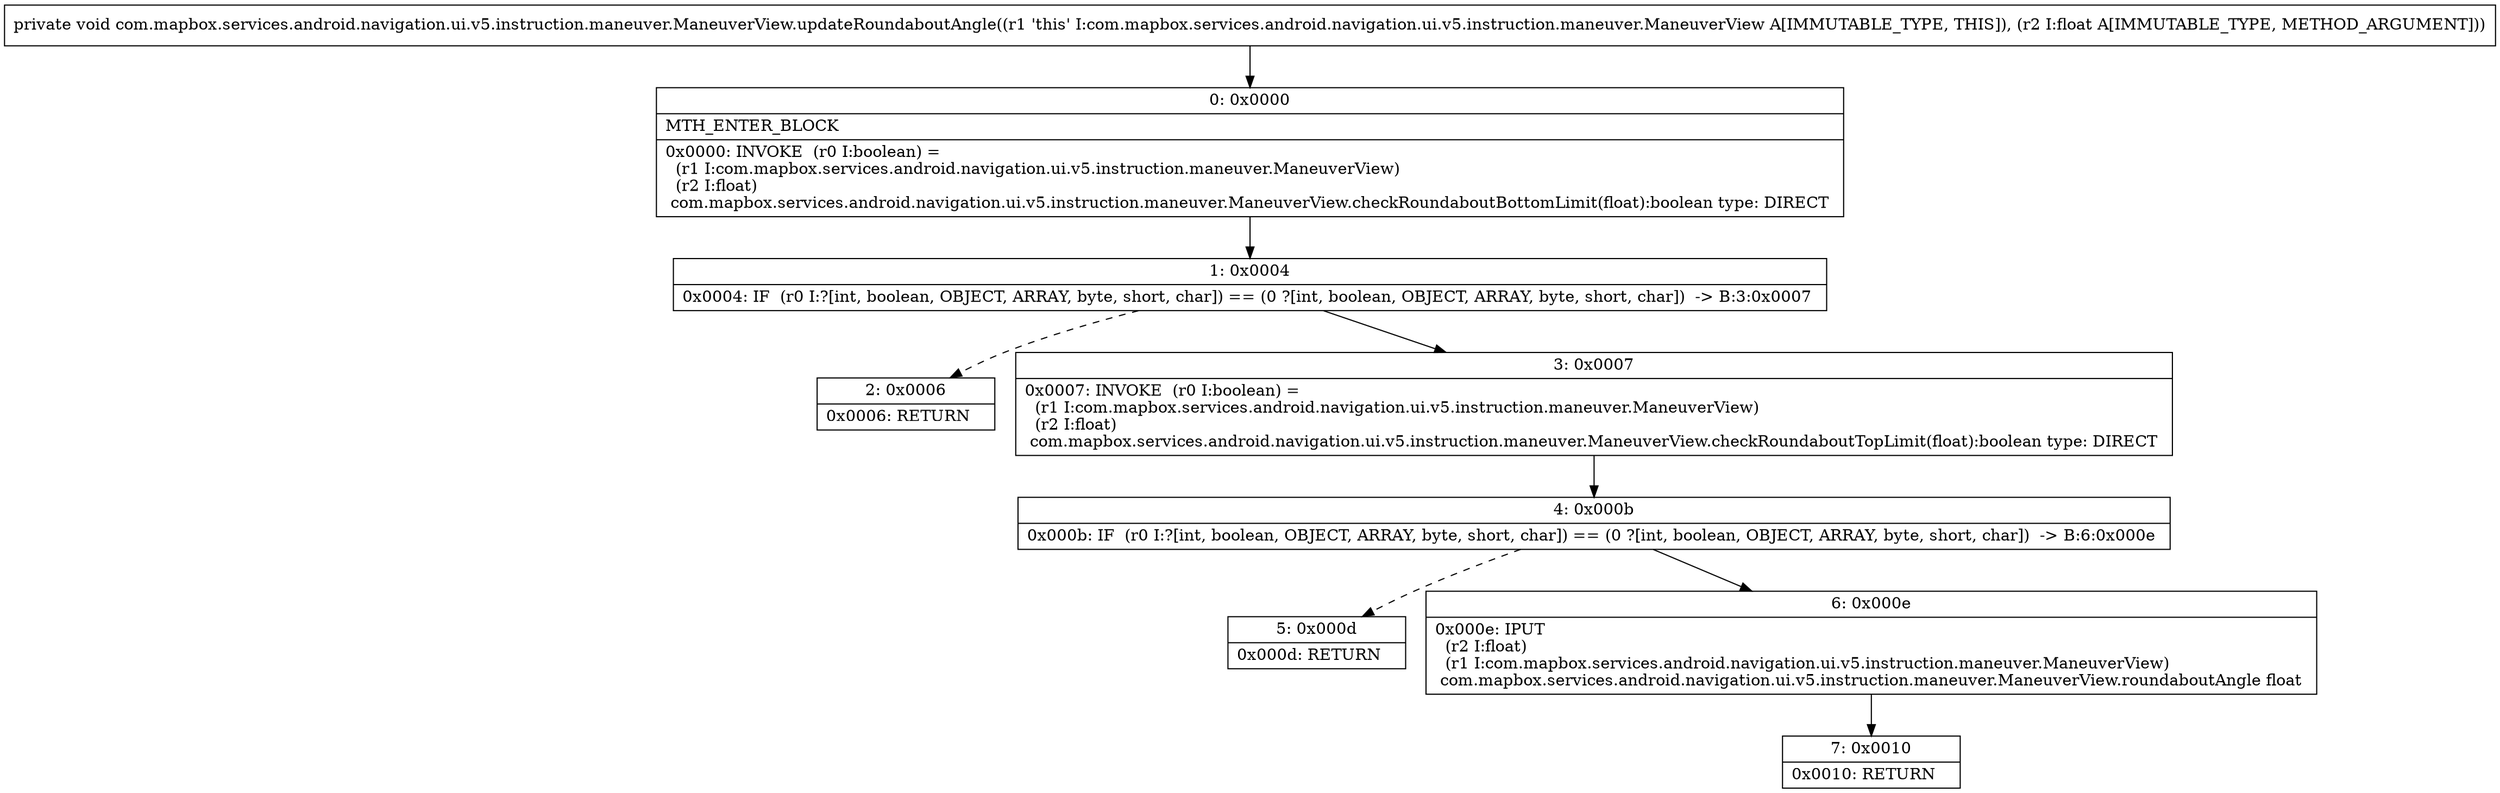digraph "CFG forcom.mapbox.services.android.navigation.ui.v5.instruction.maneuver.ManeuverView.updateRoundaboutAngle(F)V" {
Node_0 [shape=record,label="{0\:\ 0x0000|MTH_ENTER_BLOCK\l|0x0000: INVOKE  (r0 I:boolean) = \l  (r1 I:com.mapbox.services.android.navigation.ui.v5.instruction.maneuver.ManeuverView)\l  (r2 I:float)\l com.mapbox.services.android.navigation.ui.v5.instruction.maneuver.ManeuverView.checkRoundaboutBottomLimit(float):boolean type: DIRECT \l}"];
Node_1 [shape=record,label="{1\:\ 0x0004|0x0004: IF  (r0 I:?[int, boolean, OBJECT, ARRAY, byte, short, char]) == (0 ?[int, boolean, OBJECT, ARRAY, byte, short, char])  \-\> B:3:0x0007 \l}"];
Node_2 [shape=record,label="{2\:\ 0x0006|0x0006: RETURN   \l}"];
Node_3 [shape=record,label="{3\:\ 0x0007|0x0007: INVOKE  (r0 I:boolean) = \l  (r1 I:com.mapbox.services.android.navigation.ui.v5.instruction.maneuver.ManeuverView)\l  (r2 I:float)\l com.mapbox.services.android.navigation.ui.v5.instruction.maneuver.ManeuverView.checkRoundaboutTopLimit(float):boolean type: DIRECT \l}"];
Node_4 [shape=record,label="{4\:\ 0x000b|0x000b: IF  (r0 I:?[int, boolean, OBJECT, ARRAY, byte, short, char]) == (0 ?[int, boolean, OBJECT, ARRAY, byte, short, char])  \-\> B:6:0x000e \l}"];
Node_5 [shape=record,label="{5\:\ 0x000d|0x000d: RETURN   \l}"];
Node_6 [shape=record,label="{6\:\ 0x000e|0x000e: IPUT  \l  (r2 I:float)\l  (r1 I:com.mapbox.services.android.navigation.ui.v5.instruction.maneuver.ManeuverView)\l com.mapbox.services.android.navigation.ui.v5.instruction.maneuver.ManeuverView.roundaboutAngle float \l}"];
Node_7 [shape=record,label="{7\:\ 0x0010|0x0010: RETURN   \l}"];
MethodNode[shape=record,label="{private void com.mapbox.services.android.navigation.ui.v5.instruction.maneuver.ManeuverView.updateRoundaboutAngle((r1 'this' I:com.mapbox.services.android.navigation.ui.v5.instruction.maneuver.ManeuverView A[IMMUTABLE_TYPE, THIS]), (r2 I:float A[IMMUTABLE_TYPE, METHOD_ARGUMENT])) }"];
MethodNode -> Node_0;
Node_0 -> Node_1;
Node_1 -> Node_2[style=dashed];
Node_1 -> Node_3;
Node_3 -> Node_4;
Node_4 -> Node_5[style=dashed];
Node_4 -> Node_6;
Node_6 -> Node_7;
}

